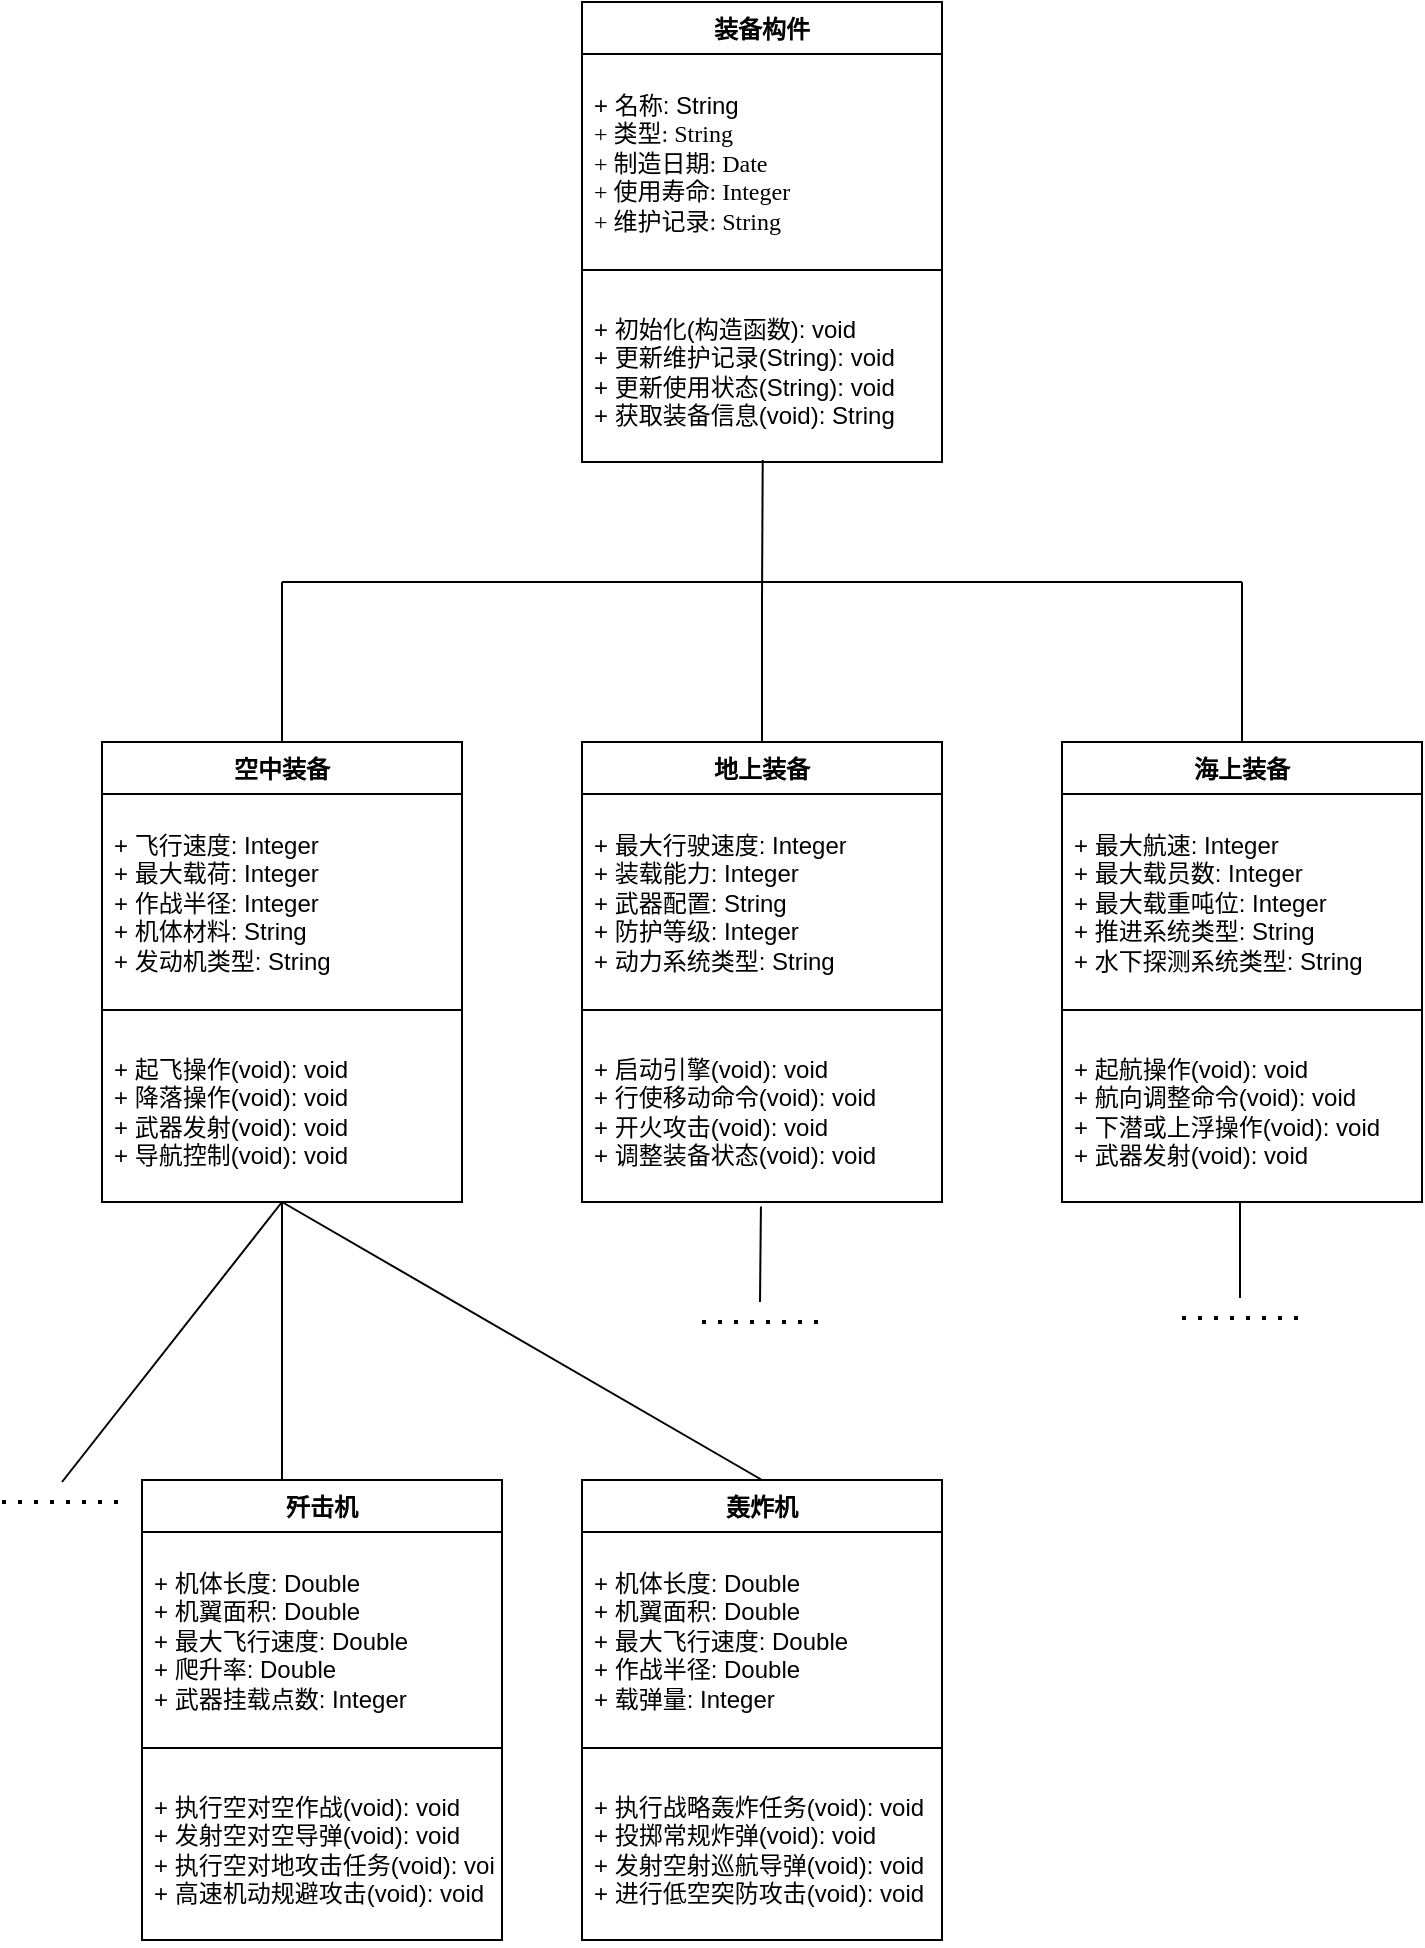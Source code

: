 <mxfile version="22.1.18" type="github">
  <diagram id="2jVvIxayUnxTayxjRX0E" name="第 1 页">
    <mxGraphModel dx="1994" dy="580" grid="1" gridSize="10" guides="1" tooltips="1" connect="1" arrows="1" fold="1" page="1" pageScale="1" pageWidth="827" pageHeight="1169" math="0" shadow="0">
      <root>
        <mxCell id="0" />
        <mxCell id="1" parent="0" />
        <mxCell id="FfL3hTgW6DCg_s3KEA9l-1" value="装备构件" style="swimlane;fontStyle=1;align=center;verticalAlign=top;childLayout=stackLayout;horizontal=1;startSize=26;horizontalStack=0;resizeParent=1;resizeParentMax=0;resizeLast=0;collapsible=1;marginBottom=0;whiteSpace=wrap;html=1;" vertex="1" parent="1">
          <mxGeometry x="190" y="430" width="180" height="230" as="geometry" />
        </mxCell>
        <mxCell id="FfL3hTgW6DCg_s3KEA9l-2" value="&lt;pre style=&quot;&quot;&gt;&lt;div style=&quot;&quot;&gt;&lt;span style=&quot;background-color: initial; white-space: normal;&quot;&gt;&lt;font face=&quot;Helvetica&quot;&gt;+ 名称: String&lt;/font&gt;&lt;/span&gt;&lt;/div&gt;&lt;font face=&quot;ES1aWuPAkD6Uu4TIPl8G&quot;&gt;+ 类型: String&lt;br&gt;+ 制造日期: Date&lt;br&gt;+ 使用寿命: Integer&lt;br&gt;+ 维护记录: String&lt;/font&gt;&lt;br&gt;&lt;/pre&gt;" style="text;strokeColor=none;fillColor=none;align=left;verticalAlign=top;spacingLeft=4;spacingRight=4;overflow=hidden;rotatable=0;points=[[0,0.5],[1,0.5]];portConstraint=eastwest;whiteSpace=wrap;html=1;" vertex="1" parent="FfL3hTgW6DCg_s3KEA9l-1">
          <mxGeometry y="26" width="180" height="104" as="geometry" />
        </mxCell>
        <mxCell id="FfL3hTgW6DCg_s3KEA9l-3" value="" style="line;strokeWidth=1;fillColor=none;align=left;verticalAlign=middle;spacingTop=-1;spacingLeft=3;spacingRight=3;rotatable=0;labelPosition=right;points=[];portConstraint=eastwest;strokeColor=inherit;" vertex="1" parent="FfL3hTgW6DCg_s3KEA9l-1">
          <mxGeometry y="130" width="180" height="8" as="geometry" />
        </mxCell>
        <mxCell id="FfL3hTgW6DCg_s3KEA9l-4" value="&lt;pre&gt;&lt;font face=&quot;Helvetica&quot;&gt;+ 初始化(构造函数): void&lt;br&gt;+ 更新维护记录(String): void&lt;br&gt;+ 更新使用状态(String): void&lt;br&gt;+ 获取装备信息(void): String&lt;/font&gt;&lt;/pre&gt;&lt;pre&gt;&lt;font face=&quot;Helvetica&quot;&gt;&lt;br&gt;&lt;/font&gt;&lt;/pre&gt;" style="text;strokeColor=none;fillColor=none;align=left;verticalAlign=top;spacingLeft=4;spacingRight=4;overflow=hidden;rotatable=0;points=[[0,0.5],[1,0.5]];portConstraint=eastwest;whiteSpace=wrap;html=1;" vertex="1" parent="FfL3hTgW6DCg_s3KEA9l-1">
          <mxGeometry y="138" width="180" height="92" as="geometry" />
        </mxCell>
        <mxCell id="FfL3hTgW6DCg_s3KEA9l-6" value="" style="endArrow=none;html=1;rounded=0;entryX=0.502;entryY=0.989;entryDx=0;entryDy=0;entryPerimeter=0;exitX=1;exitY=0.526;exitDx=0;exitDy=0;exitPerimeter=0;" edge="1" parent="1" target="FfL3hTgW6DCg_s3KEA9l-4">
          <mxGeometry width="50" height="50" relative="1" as="geometry">
            <mxPoint x="280" y="729.988" as="sourcePoint" />
            <mxPoint x="300" y="670" as="targetPoint" />
          </mxGeometry>
        </mxCell>
        <mxCell id="FfL3hTgW6DCg_s3KEA9l-8" value="" style="endArrow=none;html=1;rounded=0;" edge="1" parent="1">
          <mxGeometry width="50" height="50" relative="1" as="geometry">
            <mxPoint x="40" y="720" as="sourcePoint" />
            <mxPoint x="40" y="800" as="targetPoint" />
          </mxGeometry>
        </mxCell>
        <mxCell id="FfL3hTgW6DCg_s3KEA9l-9" value="" style="endArrow=none;html=1;rounded=0;" edge="1" parent="1">
          <mxGeometry width="50" height="50" relative="1" as="geometry">
            <mxPoint x="280" y="800" as="sourcePoint" />
            <mxPoint x="280" y="729" as="targetPoint" />
          </mxGeometry>
        </mxCell>
        <mxCell id="FfL3hTgW6DCg_s3KEA9l-10" value="" style="endArrow=none;html=1;rounded=0;" edge="1" parent="1">
          <mxGeometry width="50" height="50" relative="1" as="geometry">
            <mxPoint x="520" y="720" as="sourcePoint" />
            <mxPoint x="280" y="720" as="targetPoint" />
          </mxGeometry>
        </mxCell>
        <mxCell id="FfL3hTgW6DCg_s3KEA9l-11" value="" style="endArrow=none;html=1;rounded=0;" edge="1" parent="1">
          <mxGeometry width="50" height="50" relative="1" as="geometry">
            <mxPoint x="40" y="720" as="sourcePoint" />
            <mxPoint x="280" y="720" as="targetPoint" />
          </mxGeometry>
        </mxCell>
        <mxCell id="FfL3hTgW6DCg_s3KEA9l-13" value="" style="endArrow=none;html=1;rounded=0;" edge="1" parent="1">
          <mxGeometry width="50" height="50" relative="1" as="geometry">
            <mxPoint x="520" y="800" as="sourcePoint" />
            <mxPoint x="520" y="720" as="targetPoint" />
          </mxGeometry>
        </mxCell>
        <mxCell id="FfL3hTgW6DCg_s3KEA9l-14" value="空中装备" style="swimlane;fontStyle=1;align=center;verticalAlign=top;childLayout=stackLayout;horizontal=1;startSize=26;horizontalStack=0;resizeParent=1;resizeParentMax=0;resizeLast=0;collapsible=1;marginBottom=0;whiteSpace=wrap;html=1;" vertex="1" parent="1">
          <mxGeometry x="-50" y="800" width="180" height="230" as="geometry" />
        </mxCell>
        <mxCell id="FfL3hTgW6DCg_s3KEA9l-15" value="&lt;pre style=&quot;&quot;&gt;&lt;div style=&quot;&quot;&gt;&lt;pre&gt;&lt;font face=&quot;Helvetica&quot;&gt;+ 飞行速度: Integer&lt;br&gt;+ 最大载荷: Integer&lt;br&gt;+ 作战半径: Integer&lt;br&gt;+ 机体材料: String&lt;br&gt;+ 发动机类型: String&lt;/font&gt;&lt;br&gt;&lt;/pre&gt;&lt;/div&gt;&lt;/pre&gt;" style="text;strokeColor=none;fillColor=none;align=left;verticalAlign=top;spacingLeft=4;spacingRight=4;overflow=hidden;rotatable=0;points=[[0,0.5],[1,0.5]];portConstraint=eastwest;whiteSpace=wrap;html=1;" vertex="1" parent="FfL3hTgW6DCg_s3KEA9l-14">
          <mxGeometry y="26" width="180" height="104" as="geometry" />
        </mxCell>
        <mxCell id="FfL3hTgW6DCg_s3KEA9l-16" value="" style="line;strokeWidth=1;fillColor=none;align=left;verticalAlign=middle;spacingTop=-1;spacingLeft=3;spacingRight=3;rotatable=0;labelPosition=right;points=[];portConstraint=eastwest;strokeColor=inherit;" vertex="1" parent="FfL3hTgW6DCg_s3KEA9l-14">
          <mxGeometry y="130" width="180" height="8" as="geometry" />
        </mxCell>
        <mxCell id="FfL3hTgW6DCg_s3KEA9l-17" value="&lt;pre style=&quot;&quot;&gt;&lt;font face=&quot;Helvetica&quot;&gt;+ 起飞操作(void): void&lt;br&gt;+ 降落操作(void): void&lt;br&gt;+ 武器发射(void): void&lt;br&gt;+ 导航控制(void): void&lt;/font&gt;&lt;br&gt;&lt;/pre&gt;" style="text;strokeColor=none;fillColor=none;align=left;verticalAlign=top;spacingLeft=4;spacingRight=4;overflow=hidden;rotatable=0;points=[[0,0.5],[1,0.5]];portConstraint=eastwest;whiteSpace=wrap;html=1;" vertex="1" parent="FfL3hTgW6DCg_s3KEA9l-14">
          <mxGeometry y="138" width="180" height="92" as="geometry" />
        </mxCell>
        <mxCell id="FfL3hTgW6DCg_s3KEA9l-18" value="地上装备" style="swimlane;fontStyle=1;align=center;verticalAlign=top;childLayout=stackLayout;horizontal=1;startSize=26;horizontalStack=0;resizeParent=1;resizeParentMax=0;resizeLast=0;collapsible=1;marginBottom=0;whiteSpace=wrap;html=1;" vertex="1" parent="1">
          <mxGeometry x="190" y="800" width="180" height="230" as="geometry" />
        </mxCell>
        <mxCell id="FfL3hTgW6DCg_s3KEA9l-19" value="&lt;pre style=&quot;&quot;&gt;&lt;div style=&quot;&quot;&gt;&lt;pre&gt;&lt;font face=&quot;Helvetica&quot;&gt;+ 最大行驶速度: Integer&lt;br&gt;+ 装载能力: Integer&lt;br&gt;+ 武器配置: String&lt;br&gt;+ 防护等级: Integer&lt;br&gt;+ 动力系统类型: String&lt;/font&gt;&lt;br&gt;&lt;/pre&gt;&lt;/div&gt;&lt;/pre&gt;" style="text;strokeColor=none;fillColor=none;align=left;verticalAlign=top;spacingLeft=4;spacingRight=4;overflow=hidden;rotatable=0;points=[[0,0.5],[1,0.5]];portConstraint=eastwest;whiteSpace=wrap;html=1;" vertex="1" parent="FfL3hTgW6DCg_s3KEA9l-18">
          <mxGeometry y="26" width="180" height="104" as="geometry" />
        </mxCell>
        <mxCell id="FfL3hTgW6DCg_s3KEA9l-20" value="" style="line;strokeWidth=1;fillColor=none;align=left;verticalAlign=middle;spacingTop=-1;spacingLeft=3;spacingRight=3;rotatable=0;labelPosition=right;points=[];portConstraint=eastwest;strokeColor=inherit;" vertex="1" parent="FfL3hTgW6DCg_s3KEA9l-18">
          <mxGeometry y="130" width="180" height="8" as="geometry" />
        </mxCell>
        <mxCell id="FfL3hTgW6DCg_s3KEA9l-21" value="&lt;pre style=&quot;&quot;&gt;&lt;font face=&quot;Helvetica&quot;&gt;+ 启动引擎(void): void&lt;br&gt;+ 行使移动命令(void): void&lt;br&gt;+ 开火攻击(void): void&lt;br&gt;+ 调整装备状态(void): void&lt;/font&gt;&lt;br&gt;&lt;/pre&gt;" style="text;strokeColor=none;fillColor=none;align=left;verticalAlign=top;spacingLeft=4;spacingRight=4;overflow=hidden;rotatable=0;points=[[0,0.5],[1,0.5]];portConstraint=eastwest;whiteSpace=wrap;html=1;" vertex="1" parent="FfL3hTgW6DCg_s3KEA9l-18">
          <mxGeometry y="138" width="180" height="92" as="geometry" />
        </mxCell>
        <mxCell id="FfL3hTgW6DCg_s3KEA9l-22" value="海上装备" style="swimlane;fontStyle=1;align=center;verticalAlign=top;childLayout=stackLayout;horizontal=1;startSize=26;horizontalStack=0;resizeParent=1;resizeParentMax=0;resizeLast=0;collapsible=1;marginBottom=0;whiteSpace=wrap;html=1;" vertex="1" parent="1">
          <mxGeometry x="430" y="800" width="180" height="230" as="geometry">
            <mxRectangle x="430" y="800" width="90" height="30" as="alternateBounds" />
          </mxGeometry>
        </mxCell>
        <mxCell id="FfL3hTgW6DCg_s3KEA9l-23" value="&lt;pre style=&quot;&quot;&gt;&lt;pre style=&quot;&quot;&gt;&lt;font face=&quot;Helvetica&quot;&gt;+ 最大航速: Integer&lt;br&gt;+ 最大载员数: Integer&lt;br&gt;+ 最大载重吨位: Integer&lt;br&gt;+ 推进系统类型: String&lt;br&gt;+ 水下探测系统类型: String&lt;/font&gt;&lt;br&gt;&lt;/pre&gt;&lt;/pre&gt;" style="text;strokeColor=none;fillColor=none;align=left;verticalAlign=top;spacingLeft=4;spacingRight=4;overflow=hidden;rotatable=0;points=[[0,0.5],[1,0.5]];portConstraint=eastwest;whiteSpace=wrap;html=1;" vertex="1" parent="FfL3hTgW6DCg_s3KEA9l-22">
          <mxGeometry y="26" width="180" height="104" as="geometry" />
        </mxCell>
        <mxCell id="FfL3hTgW6DCg_s3KEA9l-24" value="" style="line;strokeWidth=1;fillColor=none;align=left;verticalAlign=middle;spacingTop=-1;spacingLeft=3;spacingRight=3;rotatable=0;labelPosition=right;points=[];portConstraint=eastwest;strokeColor=inherit;" vertex="1" parent="FfL3hTgW6DCg_s3KEA9l-22">
          <mxGeometry y="130" width="180" height="8" as="geometry" />
        </mxCell>
        <mxCell id="FfL3hTgW6DCg_s3KEA9l-25" value="&lt;pre&gt;&lt;font face=&quot;Helvetica&quot;&gt;+ 起航操作(void): void&lt;br&gt;+ 航向调整命令(void): void&lt;br&gt;+ 下潜或上浮操作(void): void&lt;br&gt;+ 武器发射(void): void&lt;/font&gt;&lt;br&gt;&lt;/pre&gt;" style="text;strokeColor=none;fillColor=none;align=left;verticalAlign=top;spacingLeft=4;spacingRight=4;overflow=hidden;rotatable=0;points=[[0,0.5],[1,0.5]];portConstraint=eastwest;whiteSpace=wrap;html=1;" vertex="1" parent="FfL3hTgW6DCg_s3KEA9l-22">
          <mxGeometry y="138" width="180" height="92" as="geometry" />
        </mxCell>
        <mxCell id="FfL3hTgW6DCg_s3KEA9l-26" value="" style="endArrow=none;html=1;rounded=0;" edge="1" parent="1">
          <mxGeometry width="50" height="50" relative="1" as="geometry">
            <mxPoint x="40" y="1170" as="sourcePoint" />
            <mxPoint x="40" y="1030" as="targetPoint" />
          </mxGeometry>
        </mxCell>
        <mxCell id="FfL3hTgW6DCg_s3KEA9l-27" value="" style="endArrow=none;html=1;rounded=0;exitX=0.5;exitY=0;exitDx=0;exitDy=0;" edge="1" parent="1" source="FfL3hTgW6DCg_s3KEA9l-34">
          <mxGeometry width="50" height="50" relative="1" as="geometry">
            <mxPoint x="210" y="1170" as="sourcePoint" />
            <mxPoint x="40" y="1030" as="targetPoint" />
          </mxGeometry>
        </mxCell>
        <mxCell id="FfL3hTgW6DCg_s3KEA9l-28" value="" style="endArrow=none;html=1;rounded=0;" edge="1" parent="1">
          <mxGeometry width="50" height="50" relative="1" as="geometry">
            <mxPoint x="-70" y="1170" as="sourcePoint" />
            <mxPoint x="40" y="1030" as="targetPoint" />
          </mxGeometry>
        </mxCell>
        <mxCell id="FfL3hTgW6DCg_s3KEA9l-29" value="" style="endArrow=none;dashed=1;html=1;dashPattern=1 3;strokeWidth=2;rounded=0;" edge="1" parent="1">
          <mxGeometry width="50" height="50" relative="1" as="geometry">
            <mxPoint x="-100" y="1180" as="sourcePoint" />
            <mxPoint x="-40" y="1180" as="targetPoint" />
          </mxGeometry>
        </mxCell>
        <mxCell id="FfL3hTgW6DCg_s3KEA9l-30" value="歼击机" style="swimlane;fontStyle=1;align=center;verticalAlign=top;childLayout=stackLayout;horizontal=1;startSize=26;horizontalStack=0;resizeParent=1;resizeParentMax=0;resizeLast=0;collapsible=1;marginBottom=0;whiteSpace=wrap;html=1;" vertex="1" parent="1">
          <mxGeometry x="-30" y="1169" width="180" height="230" as="geometry" />
        </mxCell>
        <mxCell id="FfL3hTgW6DCg_s3KEA9l-31" value="&lt;pre style=&quot;&quot;&gt;&lt;div style=&quot;&quot;&gt;&lt;pre style=&quot;&quot;&gt;&lt;font face=&quot;Helvetica&quot;&gt;+ 机体长度: Double&lt;br&gt;+ 机翼面积: Double&lt;br&gt;+ 最大飞行速度: Double&lt;br&gt;+ 爬升率: Double&lt;br&gt;+ 武器挂载点数: Integer&lt;/font&gt;&lt;br&gt;&lt;/pre&gt;&lt;/div&gt;&lt;/pre&gt;" style="text;strokeColor=none;fillColor=none;align=left;verticalAlign=top;spacingLeft=4;spacingRight=4;overflow=hidden;rotatable=0;points=[[0,0.5],[1,0.5]];portConstraint=eastwest;whiteSpace=wrap;html=1;" vertex="1" parent="FfL3hTgW6DCg_s3KEA9l-30">
          <mxGeometry y="26" width="180" height="104" as="geometry" />
        </mxCell>
        <mxCell id="FfL3hTgW6DCg_s3KEA9l-32" value="" style="line;strokeWidth=1;fillColor=none;align=left;verticalAlign=middle;spacingTop=-1;spacingLeft=3;spacingRight=3;rotatable=0;labelPosition=right;points=[];portConstraint=eastwest;strokeColor=inherit;" vertex="1" parent="FfL3hTgW6DCg_s3KEA9l-30">
          <mxGeometry y="130" width="180" height="8" as="geometry" />
        </mxCell>
        <mxCell id="FfL3hTgW6DCg_s3KEA9l-33" value="&lt;pre style=&quot;&quot;&gt;&lt;font face=&quot;Helvetica&quot;&gt;+ 执行空对空作战(void): void&lt;br&gt;+ 发射空对空导弹(void): void&lt;br&gt;+ 执行空对地攻击任务(void): void&lt;br&gt;+ 高速机动规避攻击(void): void&lt;/font&gt;&lt;br&gt;&lt;/pre&gt;" style="text;strokeColor=none;fillColor=none;align=left;verticalAlign=top;spacingLeft=4;spacingRight=4;overflow=hidden;rotatable=0;points=[[0,0.5],[1,0.5]];portConstraint=eastwest;whiteSpace=wrap;html=1;" vertex="1" parent="FfL3hTgW6DCg_s3KEA9l-30">
          <mxGeometry y="138" width="180" height="92" as="geometry" />
        </mxCell>
        <mxCell id="FfL3hTgW6DCg_s3KEA9l-34" value="轰炸机" style="swimlane;fontStyle=1;align=center;verticalAlign=top;childLayout=stackLayout;horizontal=1;startSize=26;horizontalStack=0;resizeParent=1;resizeParentMax=0;resizeLast=0;collapsible=1;marginBottom=0;whiteSpace=wrap;html=1;" vertex="1" parent="1">
          <mxGeometry x="190" y="1169" width="180" height="230" as="geometry" />
        </mxCell>
        <mxCell id="FfL3hTgW6DCg_s3KEA9l-35" value="&lt;pre style=&quot;&quot;&gt;&lt;div style=&quot;&quot;&gt;&lt;pre&gt;&lt;font face=&quot;Helvetica&quot;&gt;+ 机体长度: Double&lt;br&gt;+ 机翼面积: Double&lt;br&gt;+ 最大飞行速度: Double&lt;br&gt;+ 作战半径: Double&lt;br&gt;+ 载弹量: Integer&lt;/font&gt;&lt;br&gt;&lt;/pre&gt;&lt;/div&gt;&lt;/pre&gt;" style="text;strokeColor=none;fillColor=none;align=left;verticalAlign=top;spacingLeft=4;spacingRight=4;overflow=hidden;rotatable=0;points=[[0,0.5],[1,0.5]];portConstraint=eastwest;whiteSpace=wrap;html=1;" vertex="1" parent="FfL3hTgW6DCg_s3KEA9l-34">
          <mxGeometry y="26" width="180" height="104" as="geometry" />
        </mxCell>
        <mxCell id="FfL3hTgW6DCg_s3KEA9l-36" value="" style="line;strokeWidth=1;fillColor=none;align=left;verticalAlign=middle;spacingTop=-1;spacingLeft=3;spacingRight=3;rotatable=0;labelPosition=right;points=[];portConstraint=eastwest;strokeColor=inherit;" vertex="1" parent="FfL3hTgW6DCg_s3KEA9l-34">
          <mxGeometry y="130" width="180" height="8" as="geometry" />
        </mxCell>
        <mxCell id="FfL3hTgW6DCg_s3KEA9l-37" value="&lt;pre style=&quot;&quot;&gt;&lt;font face=&quot;Helvetica&quot;&gt;+ 执行战略轰炸任务(void): void&lt;br&gt;+ 投掷常规炸弹(void): void&lt;br&gt;+ 发射空射巡航导弹(void): void&lt;br&gt;+ 进行低空突防攻击(void): void&lt;/font&gt;&lt;br&gt;&lt;/pre&gt;" style="text;strokeColor=none;fillColor=none;align=left;verticalAlign=top;spacingLeft=4;spacingRight=4;overflow=hidden;rotatable=0;points=[[0,0.5],[1,0.5]];portConstraint=eastwest;whiteSpace=wrap;html=1;" vertex="1" parent="FfL3hTgW6DCg_s3KEA9l-34">
          <mxGeometry y="138" width="180" height="92" as="geometry" />
        </mxCell>
        <mxCell id="FfL3hTgW6DCg_s3KEA9l-38" value="" style="endArrow=none;html=1;rounded=0;entryX=0.497;entryY=1.024;entryDx=0;entryDy=0;entryPerimeter=0;" edge="1" parent="1" target="FfL3hTgW6DCg_s3KEA9l-21">
          <mxGeometry width="50" height="50" relative="1" as="geometry">
            <mxPoint x="279" y="1080" as="sourcePoint" />
            <mxPoint x="60" y="970" as="targetPoint" />
          </mxGeometry>
        </mxCell>
        <mxCell id="FfL3hTgW6DCg_s3KEA9l-40" value="" style="endArrow=none;dashed=1;html=1;dashPattern=1 3;strokeWidth=2;rounded=0;" edge="1" parent="1">
          <mxGeometry width="50" height="50" relative="1" as="geometry">
            <mxPoint x="250" y="1090" as="sourcePoint" />
            <mxPoint x="310" y="1090" as="targetPoint" />
          </mxGeometry>
        </mxCell>
        <mxCell id="FfL3hTgW6DCg_s3KEA9l-42" value="" style="endArrow=none;html=1;rounded=0;entryX=0.497;entryY=1.024;entryDx=0;entryDy=0;entryPerimeter=0;" edge="1" parent="1">
          <mxGeometry width="50" height="50" relative="1" as="geometry">
            <mxPoint x="519" y="1078" as="sourcePoint" />
            <mxPoint x="519" y="1030" as="targetPoint" />
          </mxGeometry>
        </mxCell>
        <mxCell id="FfL3hTgW6DCg_s3KEA9l-43" value="" style="endArrow=none;dashed=1;html=1;dashPattern=1 3;strokeWidth=2;rounded=0;" edge="1" parent="1">
          <mxGeometry width="50" height="50" relative="1" as="geometry">
            <mxPoint x="490" y="1088" as="sourcePoint" />
            <mxPoint x="550" y="1088" as="targetPoint" />
          </mxGeometry>
        </mxCell>
      </root>
    </mxGraphModel>
  </diagram>
</mxfile>
